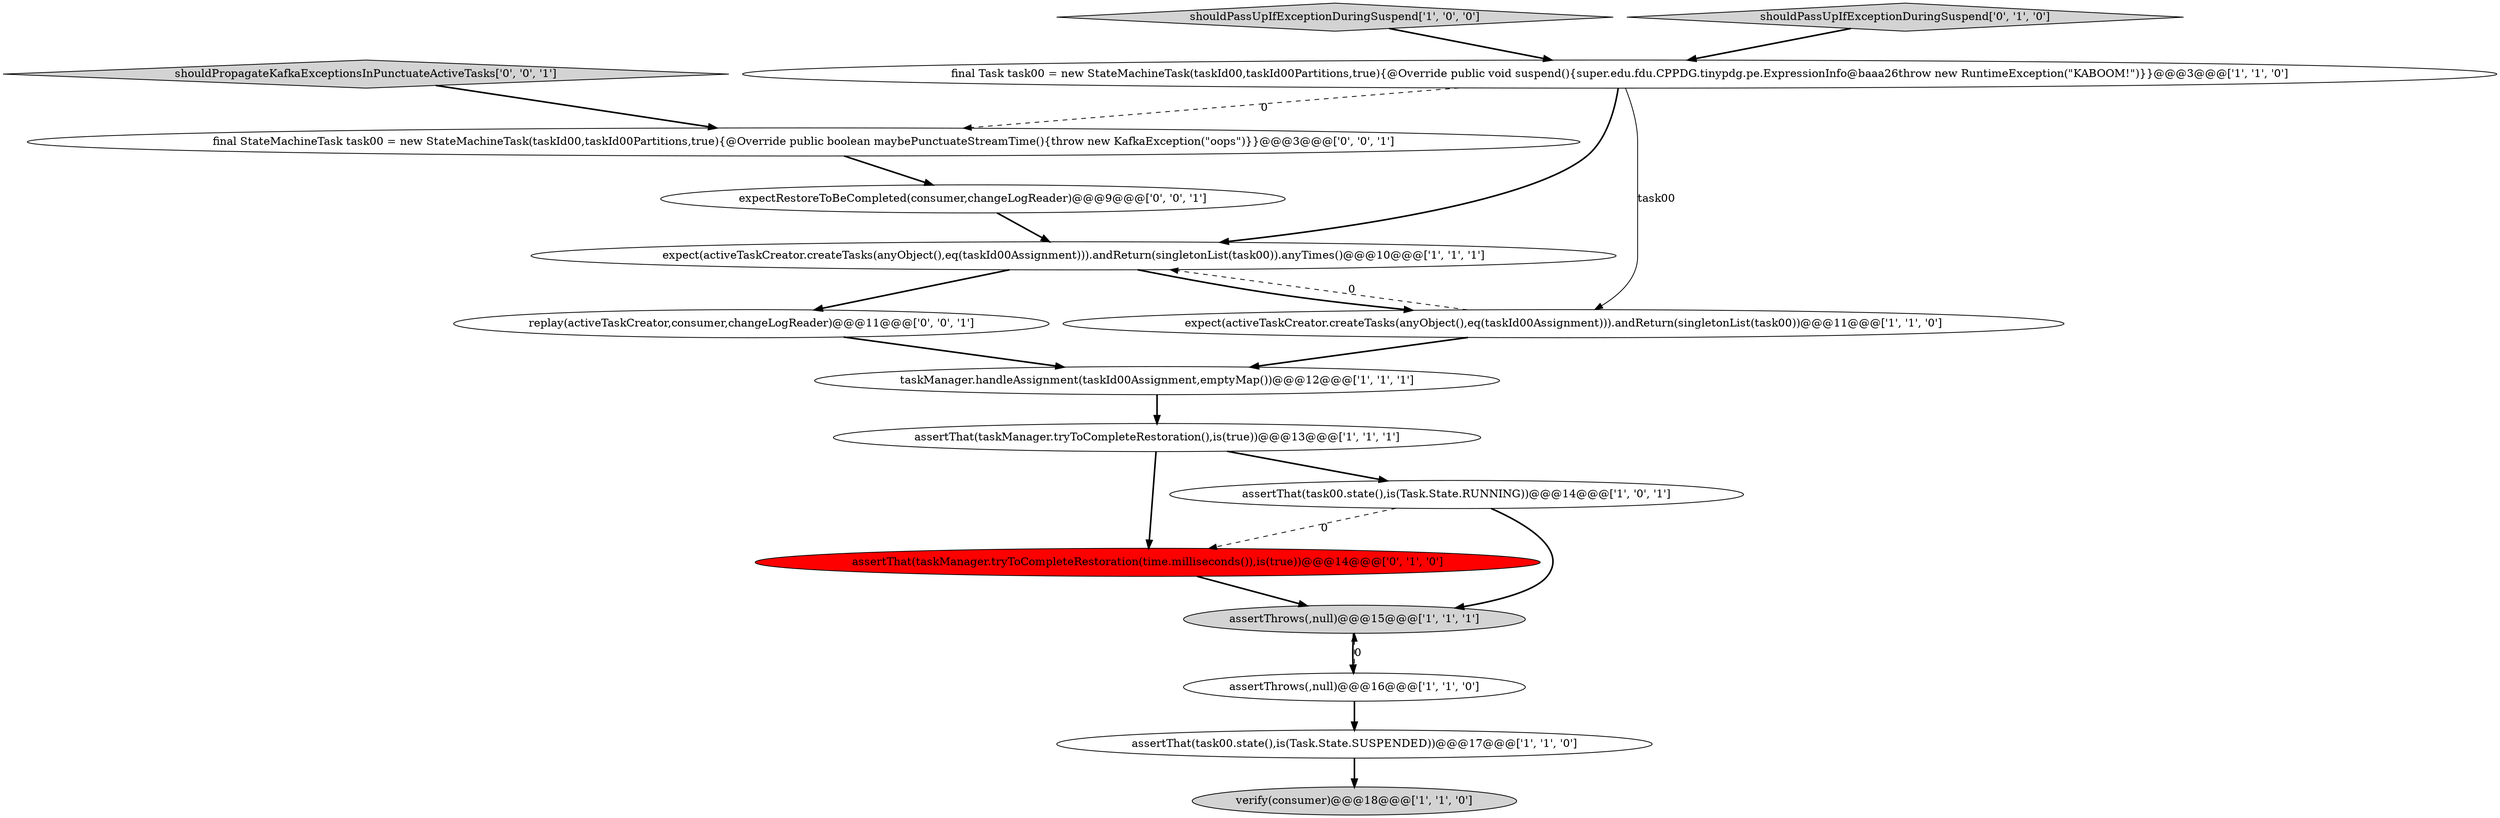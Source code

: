digraph {
8 [style = filled, label = "expect(activeTaskCreator.createTasks(anyObject(),eq(taskId00Assignment))).andReturn(singletonList(task00)).anyTimes()@@@10@@@['1', '1', '1']", fillcolor = white, shape = ellipse image = "AAA0AAABBB1BBB"];
0 [style = filled, label = "taskManager.handleAssignment(taskId00Assignment,emptyMap())@@@12@@@['1', '1', '1']", fillcolor = white, shape = ellipse image = "AAA0AAABBB1BBB"];
7 [style = filled, label = "assertThat(task00.state(),is(Task.State.SUSPENDED))@@@17@@@['1', '1', '0']", fillcolor = white, shape = ellipse image = "AAA0AAABBB1BBB"];
3 [style = filled, label = "assertThat(taskManager.tryToCompleteRestoration(),is(true))@@@13@@@['1', '1', '1']", fillcolor = white, shape = ellipse image = "AAA0AAABBB1BBB"];
16 [style = filled, label = "replay(activeTaskCreator,consumer,changeLogReader)@@@11@@@['0', '0', '1']", fillcolor = white, shape = ellipse image = "AAA0AAABBB3BBB"];
10 [style = filled, label = "shouldPassUpIfExceptionDuringSuspend['1', '0', '0']", fillcolor = lightgray, shape = diamond image = "AAA0AAABBB1BBB"];
9 [style = filled, label = "expect(activeTaskCreator.createTasks(anyObject(),eq(taskId00Assignment))).andReturn(singletonList(task00))@@@11@@@['1', '1', '0']", fillcolor = white, shape = ellipse image = "AAA0AAABBB1BBB"];
11 [style = filled, label = "assertThat(taskManager.tryToCompleteRestoration(time.milliseconds()),is(true))@@@14@@@['0', '1', '0']", fillcolor = red, shape = ellipse image = "AAA1AAABBB2BBB"];
14 [style = filled, label = "shouldPropagateKafkaExceptionsInPunctuateActiveTasks['0', '0', '1']", fillcolor = lightgray, shape = diamond image = "AAA0AAABBB3BBB"];
12 [style = filled, label = "shouldPassUpIfExceptionDuringSuspend['0', '1', '0']", fillcolor = lightgray, shape = diamond image = "AAA0AAABBB2BBB"];
6 [style = filled, label = "final Task task00 = new StateMachineTask(taskId00,taskId00Partitions,true){@Override public void suspend(){super.edu.fdu.CPPDG.tinypdg.pe.ExpressionInfo@baaa26throw new RuntimeException(\"KABOOM!\")}}@@@3@@@['1', '1', '0']", fillcolor = white, shape = ellipse image = "AAA0AAABBB1BBB"];
1 [style = filled, label = "assertThrows(,null)@@@16@@@['1', '1', '0']", fillcolor = white, shape = ellipse image = "AAA0AAABBB1BBB"];
5 [style = filled, label = "verify(consumer)@@@18@@@['1', '1', '0']", fillcolor = lightgray, shape = ellipse image = "AAA0AAABBB1BBB"];
13 [style = filled, label = "expectRestoreToBeCompleted(consumer,changeLogReader)@@@9@@@['0', '0', '1']", fillcolor = white, shape = ellipse image = "AAA0AAABBB3BBB"];
15 [style = filled, label = "final StateMachineTask task00 = new StateMachineTask(taskId00,taskId00Partitions,true){@Override public boolean maybePunctuateStreamTime(){throw new KafkaException(\"oops\")}}@@@3@@@['0', '0', '1']", fillcolor = white, shape = ellipse image = "AAA0AAABBB3BBB"];
2 [style = filled, label = "assertThat(task00.state(),is(Task.State.RUNNING))@@@14@@@['1', '0', '1']", fillcolor = white, shape = ellipse image = "AAA0AAABBB1BBB"];
4 [style = filled, label = "assertThrows(,null)@@@15@@@['1', '1', '1']", fillcolor = lightgray, shape = ellipse image = "AAA0AAABBB1BBB"];
0->3 [style = bold, label=""];
8->16 [style = bold, label=""];
16->0 [style = bold, label=""];
15->13 [style = bold, label=""];
9->0 [style = bold, label=""];
6->9 [style = solid, label="task00"];
11->4 [style = bold, label=""];
3->11 [style = bold, label=""];
1->4 [style = dashed, label="0"];
12->6 [style = bold, label=""];
2->4 [style = bold, label=""];
1->7 [style = bold, label=""];
10->6 [style = bold, label=""];
9->8 [style = dashed, label="0"];
7->5 [style = bold, label=""];
3->2 [style = bold, label=""];
6->15 [style = dashed, label="0"];
6->8 [style = bold, label=""];
8->9 [style = bold, label=""];
2->11 [style = dashed, label="0"];
14->15 [style = bold, label=""];
4->1 [style = bold, label=""];
13->8 [style = bold, label=""];
}
